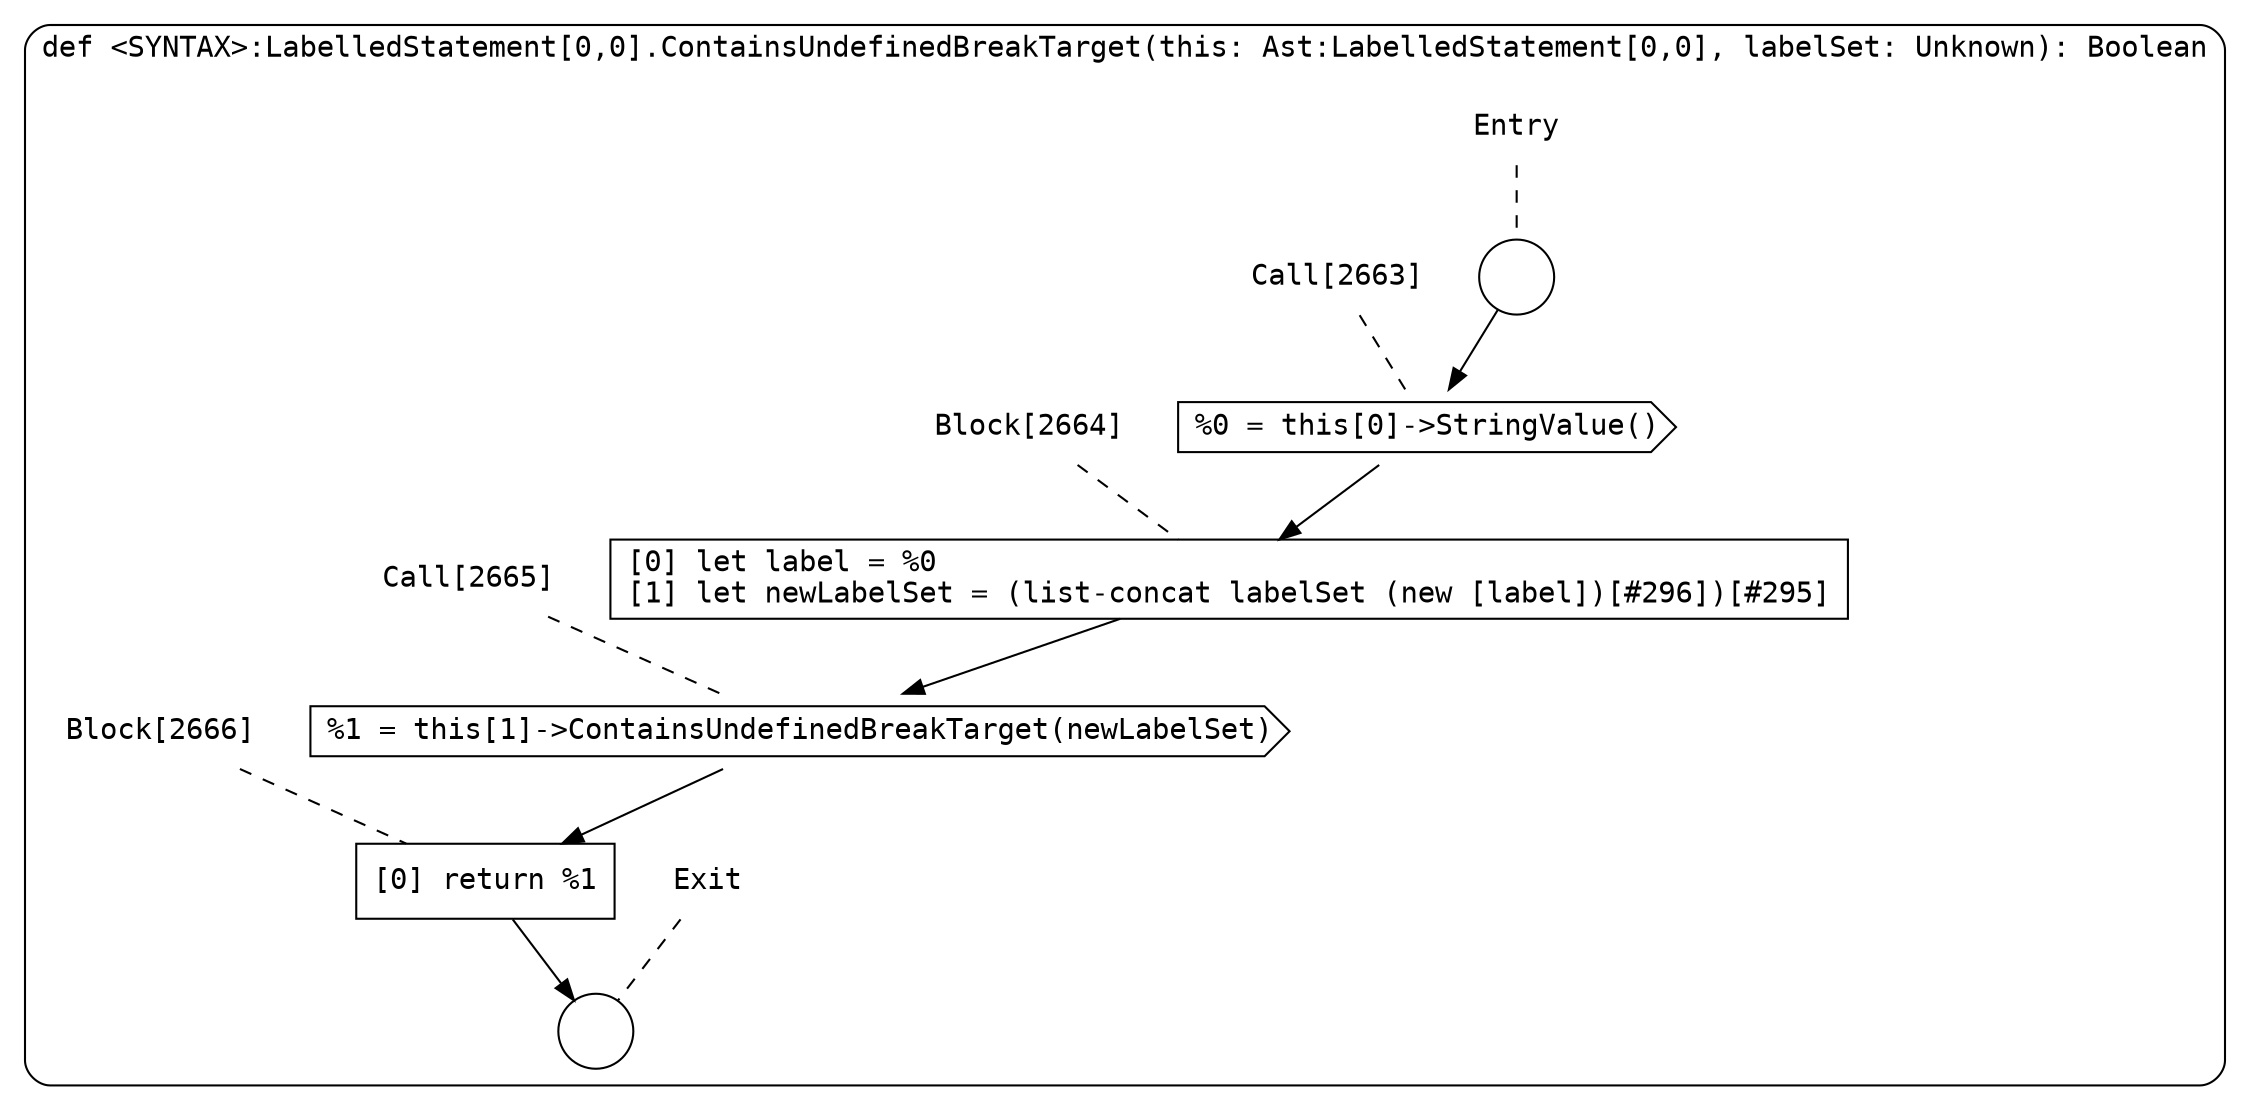 digraph {
  graph [fontname = "Consolas"]
  node [fontname = "Consolas"]
  edge [fontname = "Consolas"]
  subgraph cluster593 {
    label = "def <SYNTAX>:LabelledStatement[0,0].ContainsUndefinedBreakTarget(this: Ast:LabelledStatement[0,0], labelSet: Unknown): Boolean"
    style = rounded
    cluster593_entry_name [shape=none, label=<<font color="black">Entry</font>>]
    cluster593_entry_name -> cluster593_entry [arrowhead=none, color="black", style=dashed]
    cluster593_entry [shape=circle label=" " color="black" fillcolor="white" style=filled]
    cluster593_entry -> node2663 [color="black"]
    cluster593_exit_name [shape=none, label=<<font color="black">Exit</font>>]
    cluster593_exit_name -> cluster593_exit [arrowhead=none, color="black", style=dashed]
    cluster593_exit [shape=circle label=" " color="black" fillcolor="white" style=filled]
    node2663_name [shape=none, label=<<font color="black">Call[2663]</font>>]
    node2663_name -> node2663 [arrowhead=none, color="black", style=dashed]
    node2663 [shape=cds, label=<<font color="black">%0 = this[0]-&gt;StringValue()</font>> color="black" fillcolor="white", style=filled]
    node2663 -> node2664 [color="black"]
    node2664_name [shape=none, label=<<font color="black">Block[2664]</font>>]
    node2664_name -> node2664 [arrowhead=none, color="black", style=dashed]
    node2664 [shape=box, label=<<font color="black">[0] let label = %0<BR ALIGN="LEFT"/>[1] let newLabelSet = (list-concat labelSet (new [label])[#296])[#295]<BR ALIGN="LEFT"/></font>> color="black" fillcolor="white", style=filled]
    node2664 -> node2665 [color="black"]
    node2665_name [shape=none, label=<<font color="black">Call[2665]</font>>]
    node2665_name -> node2665 [arrowhead=none, color="black", style=dashed]
    node2665 [shape=cds, label=<<font color="black">%1 = this[1]-&gt;ContainsUndefinedBreakTarget(newLabelSet)</font>> color="black" fillcolor="white", style=filled]
    node2665 -> node2666 [color="black"]
    node2666_name [shape=none, label=<<font color="black">Block[2666]</font>>]
    node2666_name -> node2666 [arrowhead=none, color="black", style=dashed]
    node2666 [shape=box, label=<<font color="black">[0] return %1<BR ALIGN="LEFT"/></font>> color="black" fillcolor="white", style=filled]
    node2666 -> cluster593_exit [color="black"]
  }
}